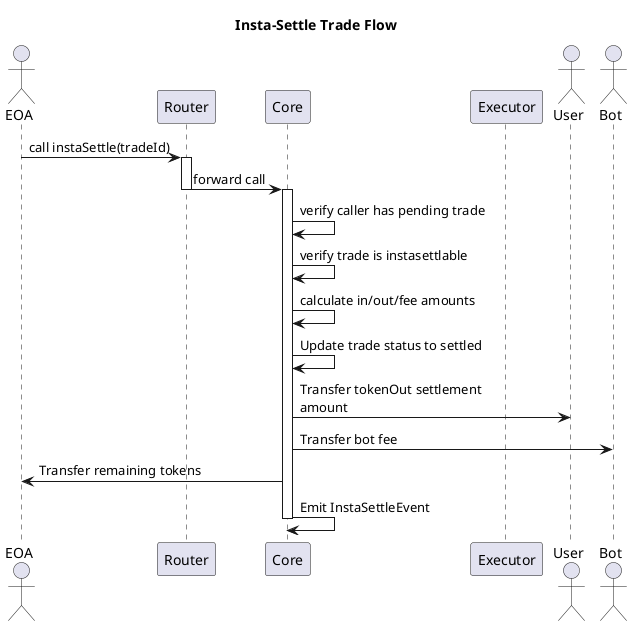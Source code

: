 @startuml InstaSettleTrade
title Insta-Settle Trade Flow

actor "EOA" as EOA
participant "Router" as R
participant "Core" as C
participant "Executor" as E
actor "User" as U
actor "Bot" as B

' == Insta-Settlement Flow ==
EOA -> R: call instaSettle(tradeId)
activate R
R -> C: forward call
deactivate R
activate C

C -> C: verify caller has pending trade
C -> C: verify trade is instasettlable
C -> C: calculate in/out/fee amounts 
C -> C: Update trade status to settled
C -> U: Transfer tokenOut settlement\namount
C -> B: Transfer bot fee
C -> EOA: Transfer remaining tokens
C -> C: Emit InstaSettleEvent
deactivate C

@enduml
